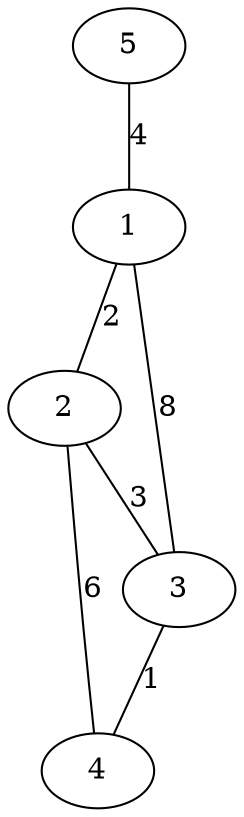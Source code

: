 graph G {
  1 -- 2 [label=2]
  1 -- 3 [label=8]
  2 -- 4 [label=6]
  2 -- 3 [label=3]
  3 -- 4 [label=1]
  5 -- 1 [label=4]
}
